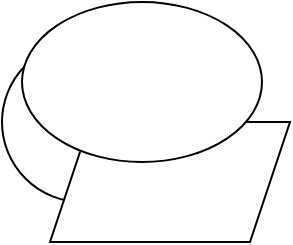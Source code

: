 <mxfile version="20.5.1" type="github">
  <diagram id="8qg1qyyo-hobCWYEZgR8" name="Page-1">
    <mxGraphModel dx="1038" dy="547" grid="1" gridSize="10" guides="1" tooltips="1" connect="1" arrows="1" fold="1" page="1" pageScale="1" pageWidth="827" pageHeight="1169" math="0" shadow="0">
      <root>
        <mxCell id="0" />
        <mxCell id="1" parent="0" />
        <mxCell id="NH0DO37uozHRKvyYfa8T-1" value="" style="ellipse;whiteSpace=wrap;html=1;aspect=fixed;" vertex="1" parent="1">
          <mxGeometry x="270" y="230" width="80" height="80" as="geometry" />
        </mxCell>
        <mxCell id="NH0DO37uozHRKvyYfa8T-2" value="" style="shape=parallelogram;perimeter=parallelogramPerimeter;whiteSpace=wrap;html=1;fixedSize=1;" vertex="1" parent="1">
          <mxGeometry x="294" y="270" width="120" height="60" as="geometry" />
        </mxCell>
        <mxCell id="NH0DO37uozHRKvyYfa8T-3" value="" style="ellipse;whiteSpace=wrap;html=1;" vertex="1" parent="1">
          <mxGeometry x="280" y="210" width="120" height="80" as="geometry" />
        </mxCell>
      </root>
    </mxGraphModel>
  </diagram>
</mxfile>

